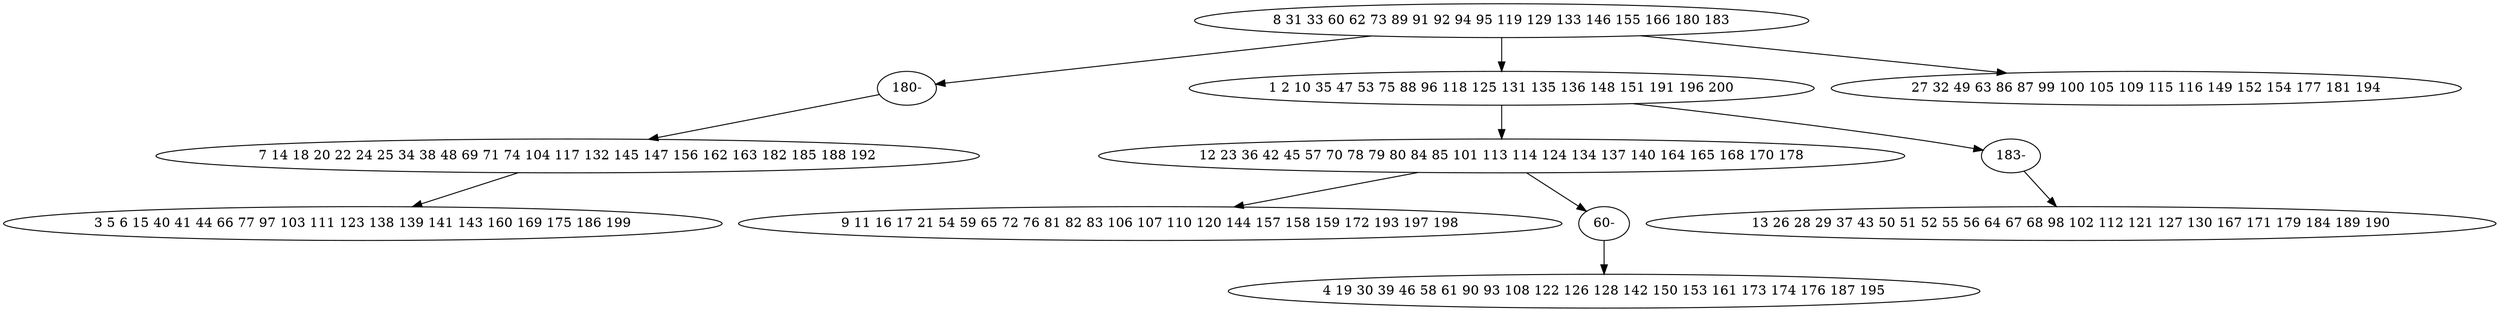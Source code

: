 digraph true_tree {
	"0" -> "10"
	"0" -> "2"
	"2" -> "3"
	"3" -> "4"
	"2" -> "9"
	"1" -> "6"
	"3" -> "11"
	"0" -> "8"
	"9" -> "5"
	"10" -> "1"
	"11" -> "7"
	"0" [label="8 31 33 60 62 73 89 91 92 94 95 119 129 133 146 155 166 180 183"];
	"1" [label="7 14 18 20 22 24 25 34 38 48 69 71 74 104 117 132 145 147 156 162 163 182 185 188 192"];
	"2" [label="1 2 10 35 47 53 75 88 96 118 125 131 135 136 148 151 191 196 200"];
	"3" [label="12 23 36 42 45 57 70 78 79 80 84 85 101 113 114 124 134 137 140 164 165 168 170 178"];
	"4" [label="9 11 16 17 21 54 59 65 72 76 81 82 83 106 107 110 120 144 157 158 159 172 193 197 198"];
	"5" [label="13 26 28 29 37 43 50 51 52 55 56 64 67 68 98 102 112 121 127 130 167 171 179 184 189 190"];
	"6" [label="3 5 6 15 40 41 44 66 77 97 103 111 123 138 139 141 143 160 169 175 186 199"];
	"7" [label="4 19 30 39 46 58 61 90 93 108 122 126 128 142 150 153 161 173 174 176 187 195"];
	"8" [label="27 32 49 63 86 87 99 100 105 109 115 116 149 152 154 177 181 194"];
	"9" [label="183-"];
	"10" [label="180-"];
	"11" [label="60-"];
}
